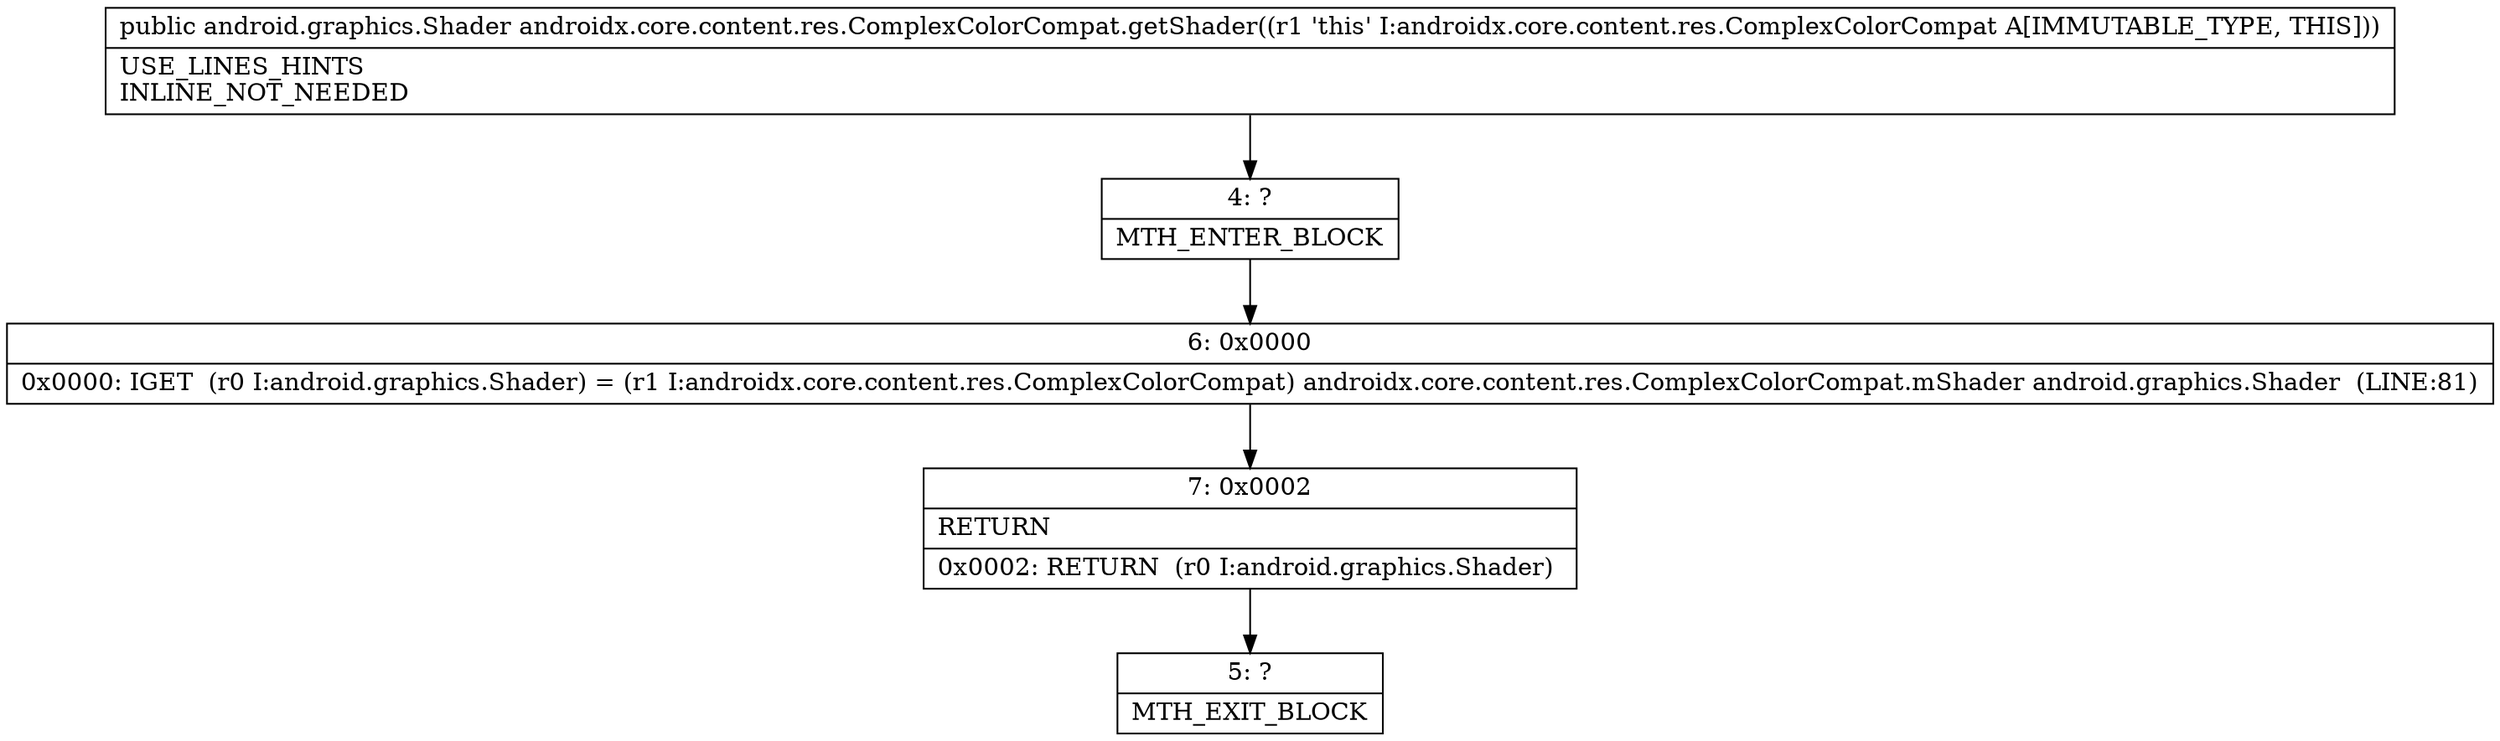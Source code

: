 digraph "CFG forandroidx.core.content.res.ComplexColorCompat.getShader()Landroid\/graphics\/Shader;" {
Node_4 [shape=record,label="{4\:\ ?|MTH_ENTER_BLOCK\l}"];
Node_6 [shape=record,label="{6\:\ 0x0000|0x0000: IGET  (r0 I:android.graphics.Shader) = (r1 I:androidx.core.content.res.ComplexColorCompat) androidx.core.content.res.ComplexColorCompat.mShader android.graphics.Shader  (LINE:81)\l}"];
Node_7 [shape=record,label="{7\:\ 0x0002|RETURN\l|0x0002: RETURN  (r0 I:android.graphics.Shader) \l}"];
Node_5 [shape=record,label="{5\:\ ?|MTH_EXIT_BLOCK\l}"];
MethodNode[shape=record,label="{public android.graphics.Shader androidx.core.content.res.ComplexColorCompat.getShader((r1 'this' I:androidx.core.content.res.ComplexColorCompat A[IMMUTABLE_TYPE, THIS]))  | USE_LINES_HINTS\lINLINE_NOT_NEEDED\l}"];
MethodNode -> Node_4;Node_4 -> Node_6;
Node_6 -> Node_7;
Node_7 -> Node_5;
}

